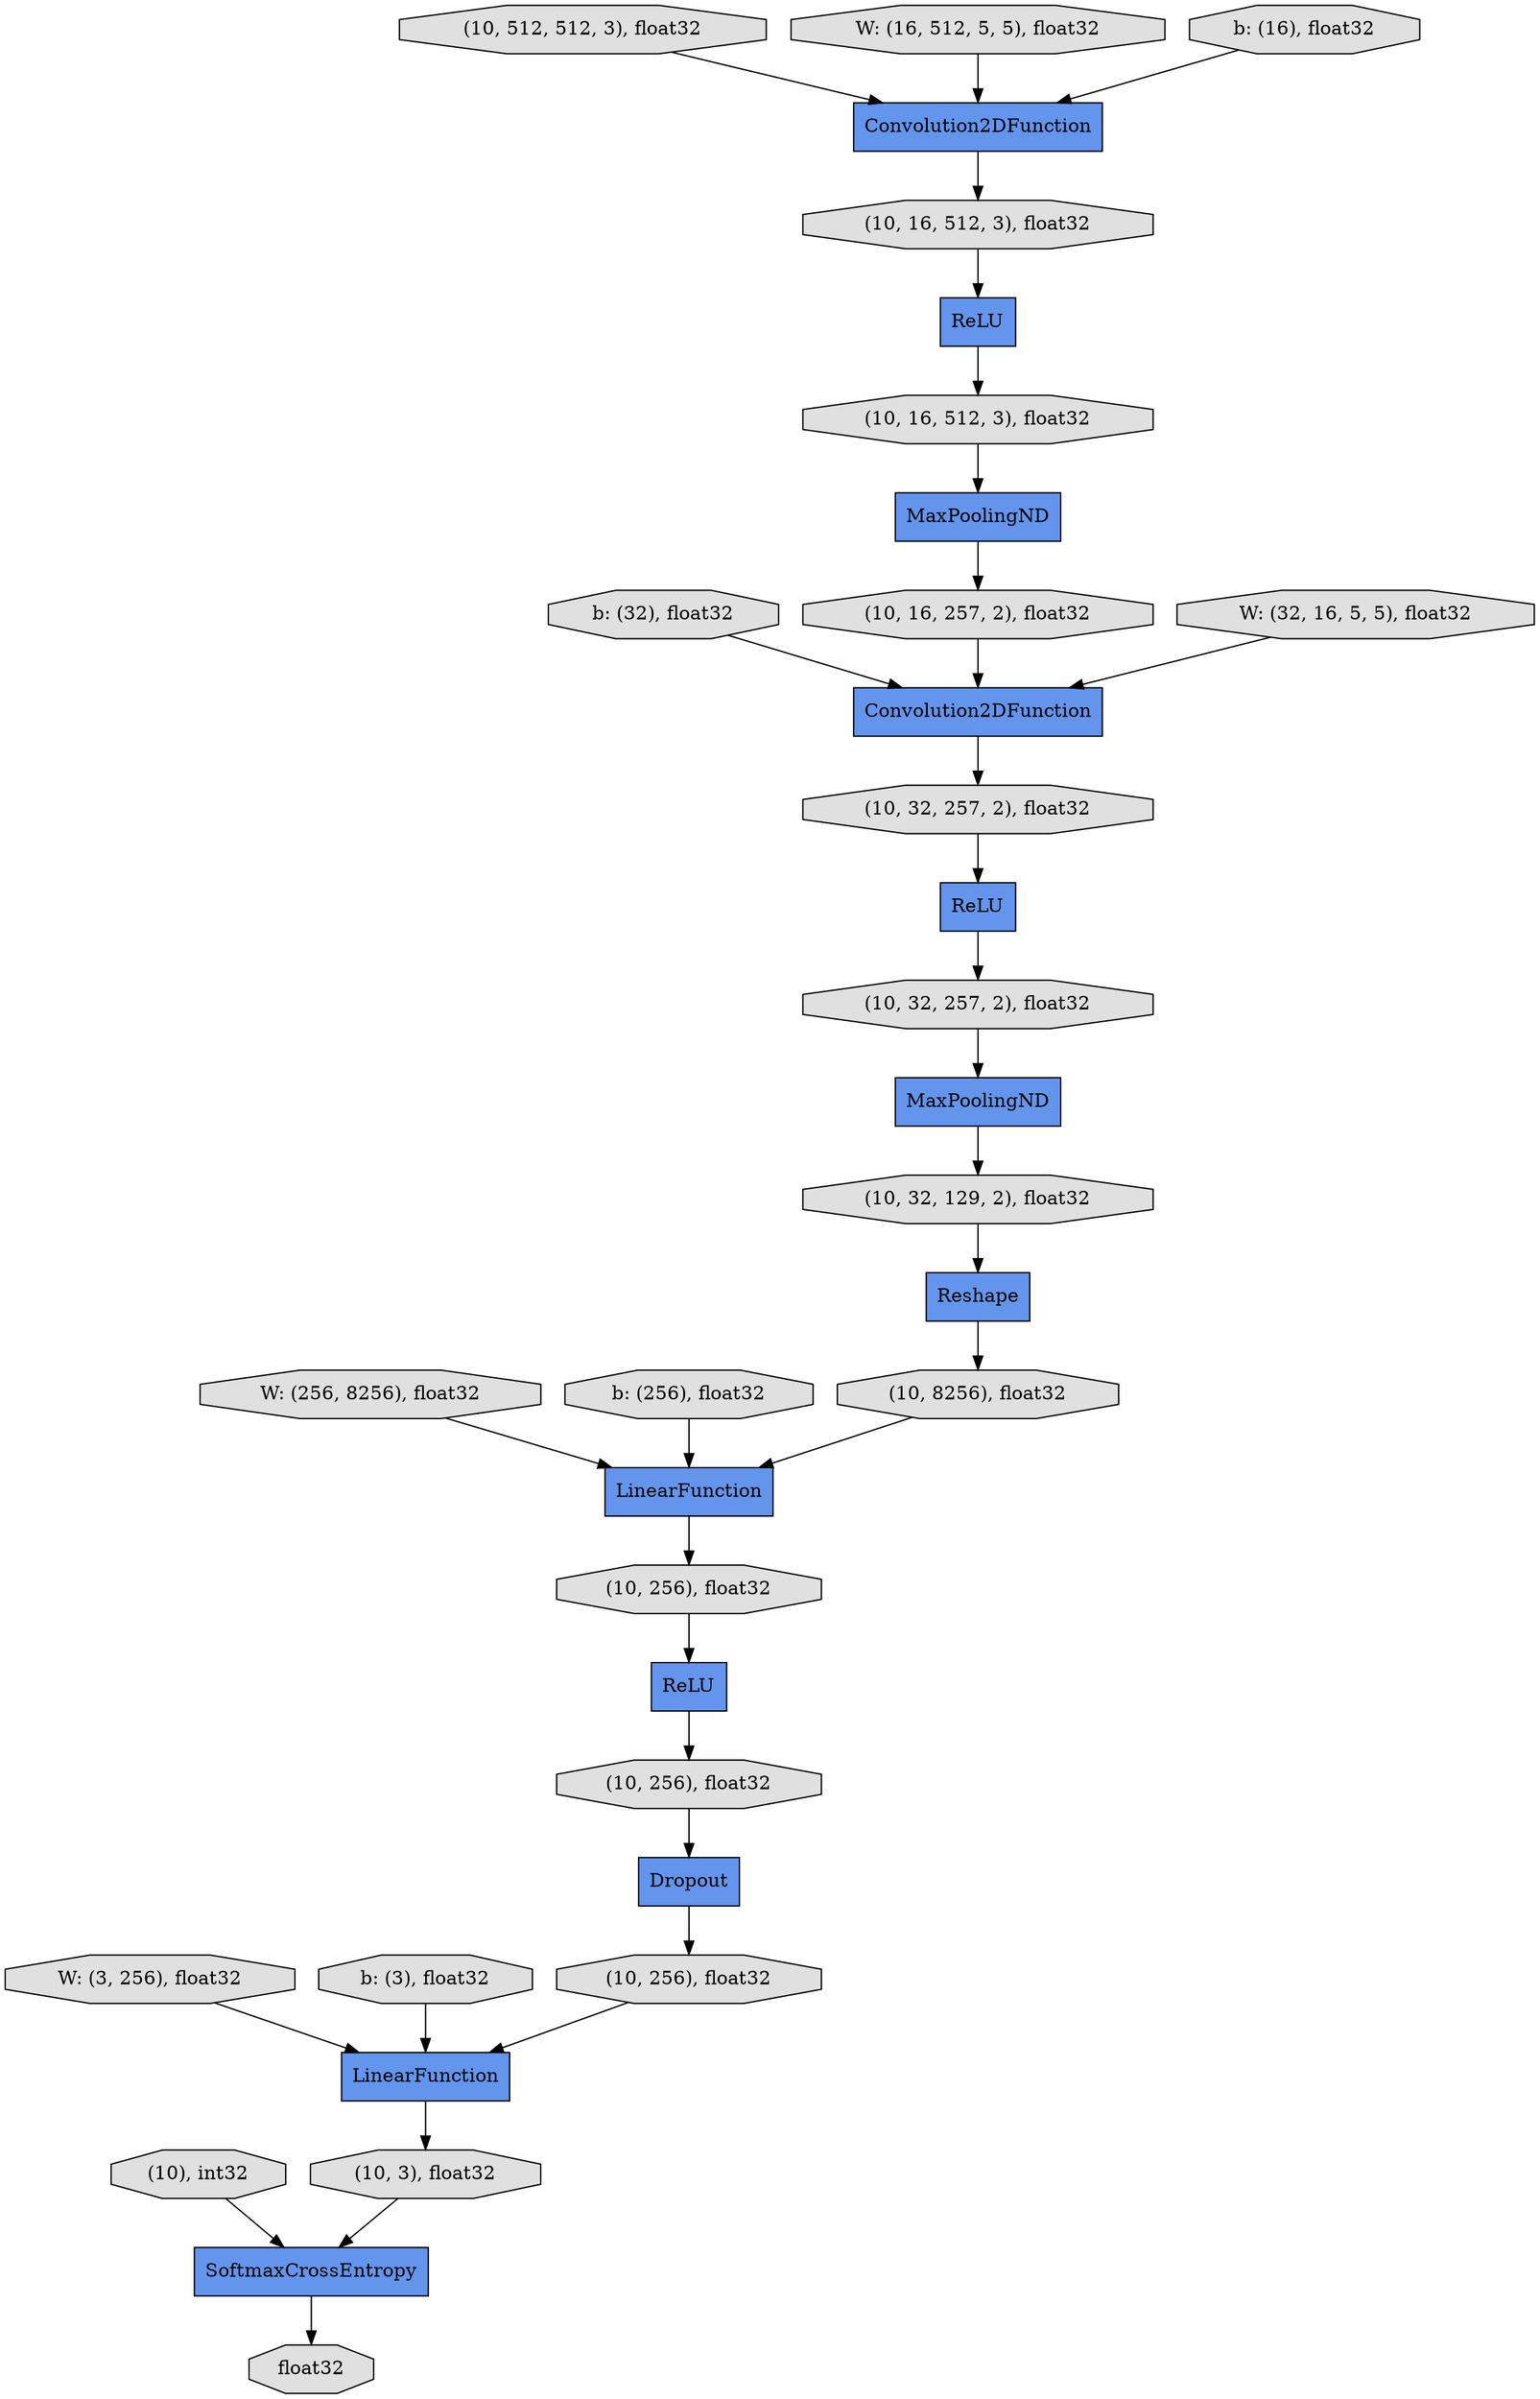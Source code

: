 digraph graphname{rankdir=TB;2181846038664 [label="(10, 32, 257, 2), float32",shape="octagon",fillcolor="#E0E0E0",style="filled"];2181846038728 [label="LinearFunction",shape="record",fillcolor="#6495ED",style="filled"];2181843458248 [label="W: (3, 256), float32",shape="octagon",fillcolor="#E0E0E0",style="filled"];2181846038920 [label="(10, 32, 129, 2), float32",shape="octagon",fillcolor="#E0E0E0",style="filled"];2182836287944 [label="ReLU",shape="record",fillcolor="#6495ED",style="filled"];2181843458568 [label="b: (3), float32",shape="octagon",fillcolor="#E0E0E0",style="filled"];2181846039048 [label="ReLU",shape="record",fillcolor="#6495ED",style="filled"];2181845682696 [label="(10, 512, 512, 3), float32",shape="octagon",fillcolor="#E0E0E0",style="filled"];2181846039112 [label="(10, 8256), float32",shape="octagon",fillcolor="#E0E0E0",style="filled"];2181843456584 [label="b: (32), float32",shape="octagon",fillcolor="#E0E0E0",style="filled"];2181846143688 [label="float32",shape="octagon",fillcolor="#E0E0E0",style="filled"];2182865900232 [label="W: (16, 512, 5, 5), float32",shape="octagon",fillcolor="#E0E0E0",style="filled"];2181846037320 [label="Dropout",shape="record",fillcolor="#6495ED",style="filled"];2181846039432 [label="(10, 256), float32",shape="octagon",fillcolor="#E0E0E0",style="filled"];2181846037512 [label="(10, 16, 512, 3), float32",shape="octagon",fillcolor="#E0E0E0",style="filled"];2181843457160 [label="W: (256, 8256), float32",shape="octagon",fillcolor="#E0E0E0",style="filled"];2181845683336 [label="Convolution2DFunction",shape="record",fillcolor="#6495ED",style="filled"];2181846039752 [label="(10, 256), float32",shape="octagon",fillcolor="#E0E0E0",style="filled"];2181846037832 [label="ReLU",shape="record",fillcolor="#6495ED",style="filled"];2181845683528 [label="MaxPoolingND",shape="record",fillcolor="#6495ED",style="filled"];2181846037896 [label="(10, 16, 512, 3), float32",shape="octagon",fillcolor="#E0E0E0",style="filled"];2181843457480 [label="b: (256), float32",shape="octagon",fillcolor="#E0E0E0",style="filled"];2181846037960 [label="LinearFunction",shape="record",fillcolor="#6495ED",style="filled"];2181845681608 [label="Convolution2DFunction",shape="record",fillcolor="#6495ED",style="filled"];2182763220424 [label="b: (16), float32",shape="octagon",fillcolor="#E0E0E0",style="filled"];2181846038024 [label="Reshape",shape="record",fillcolor="#6495ED",style="filled"];2181846040136 [label="(10, 256), float32",shape="octagon",fillcolor="#E0E0E0",style="filled"];2181846038152 [label="(10, 16, 257, 2), float32",shape="octagon",fillcolor="#E0E0E0",style="filled"];2181846040264 [label="SoftmaxCrossEntropy",shape="record",fillcolor="#6495ED",style="filled"];2181846040328 [label="(10), int32",shape="octagon",fillcolor="#E0E0E0",style="filled"];2181846040392 [label="(10, 3), float32",shape="octagon",fillcolor="#E0E0E0",style="filled"];2181846038344 [label="MaxPoolingND",shape="record",fillcolor="#6495ED",style="filled"];2182763220808 [label="W: (32, 16, 5, 5), float32",shape="octagon",fillcolor="#E0E0E0",style="filled"];2181846038408 [label="(10, 32, 257, 2), float32",shape="octagon",fillcolor="#E0E0E0",style="filled"];2181846038728 -> 2181846040392;2181846039752 -> 2181846037320;2181843458248 -> 2181846038728;2181845683336 -> 2181846037512;2181846038664 -> 2181846038344;2182763220424 -> 2181845683336;2182763220808 -> 2181845681608;2181843457160 -> 2181846037960;2181846040328 -> 2181846040264;2181846038408 -> 2181846037832;2182836287944 -> 2181846037896;2181846040392 -> 2181846040264;2181846039112 -> 2181846037960;2181843456584 -> 2181845681608;2181846039048 -> 2181846039752;2181846038024 -> 2181846039112;2181846038152 -> 2181845681608;2181845683528 -> 2181846038152;2181846038920 -> 2181846038024;2181845682696 -> 2181845683336;2181845681608 -> 2181846038408;2181846038344 -> 2181846038920;2181846040264 -> 2181846143688;2181846037832 -> 2181846038664;2181846039432 -> 2181846039048;2181846037896 -> 2181845683528;2181846037512 -> 2182836287944;2182865900232 -> 2181845683336;2181843457480 -> 2181846037960;2181843458568 -> 2181846038728;2181846040136 -> 2181846038728;2181846037320 -> 2181846040136;2181846037960 -> 2181846039432;}